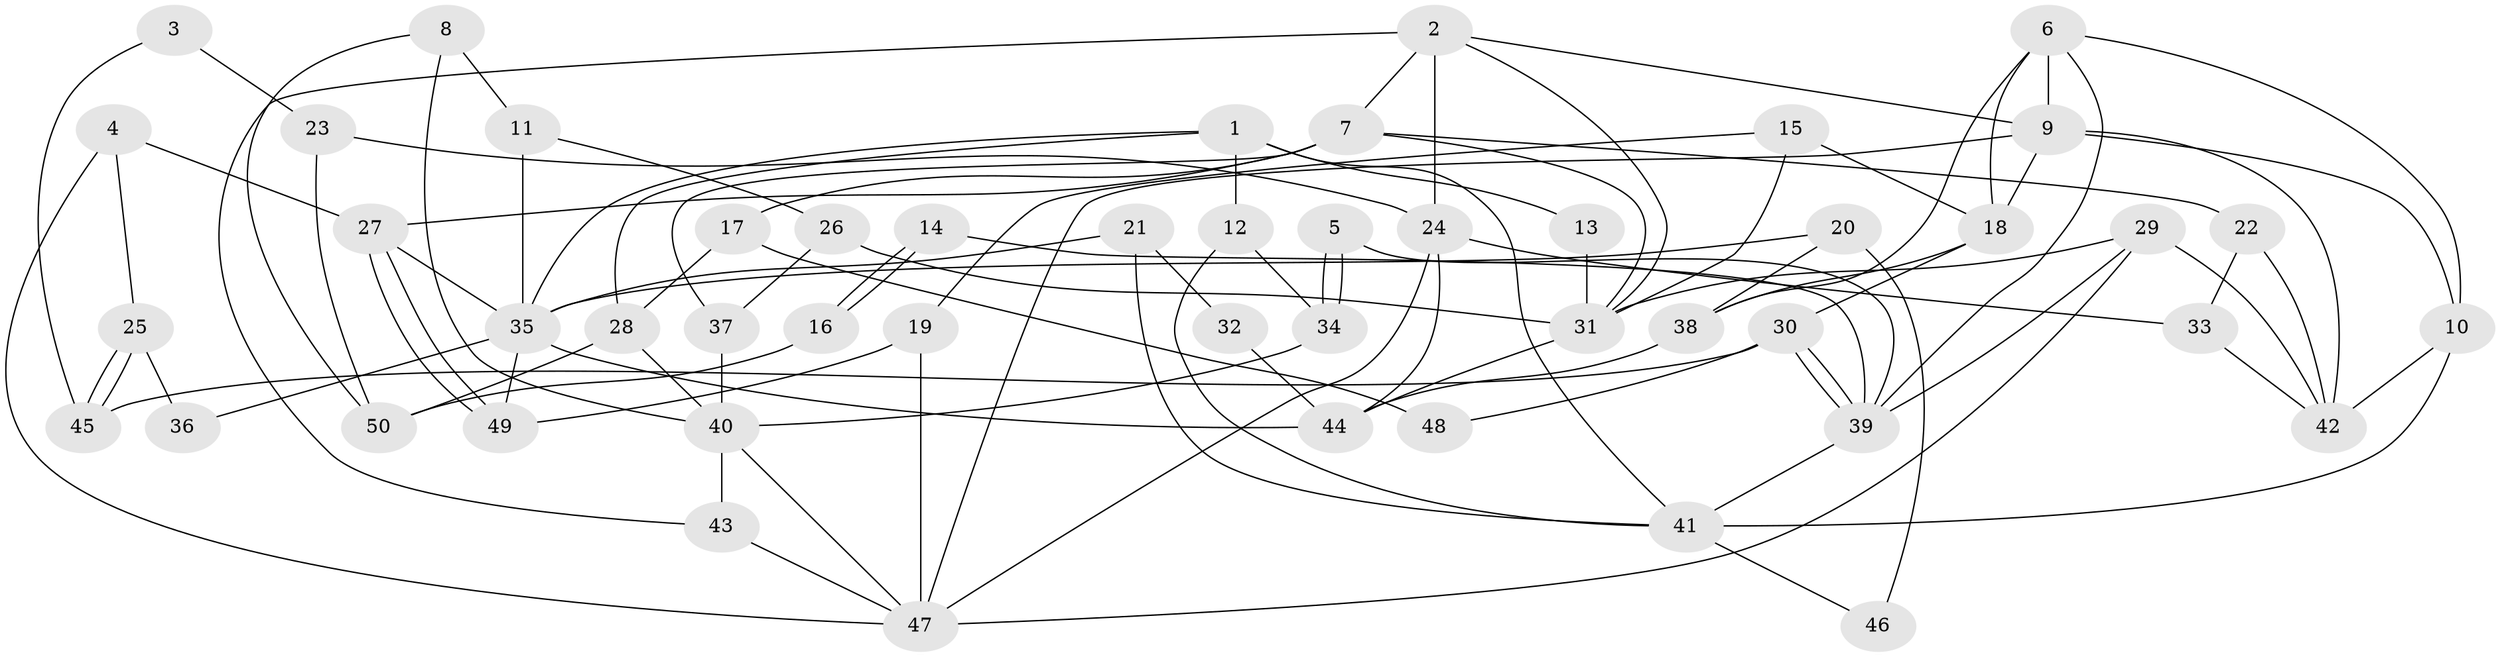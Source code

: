 // coarse degree distribution, {3: 0.37142857142857144, 5: 0.17142857142857143, 4: 0.17142857142857143, 2: 0.11428571428571428, 9: 0.05714285714285714, 7: 0.02857142857142857, 6: 0.08571428571428572}
// Generated by graph-tools (version 1.1) at 2025/37/03/04/25 23:37:02]
// undirected, 50 vertices, 100 edges
graph export_dot {
  node [color=gray90,style=filled];
  1;
  2;
  3;
  4;
  5;
  6;
  7;
  8;
  9;
  10;
  11;
  12;
  13;
  14;
  15;
  16;
  17;
  18;
  19;
  20;
  21;
  22;
  23;
  24;
  25;
  26;
  27;
  28;
  29;
  30;
  31;
  32;
  33;
  34;
  35;
  36;
  37;
  38;
  39;
  40;
  41;
  42;
  43;
  44;
  45;
  46;
  47;
  48;
  49;
  50;
  1 -- 35;
  1 -- 12;
  1 -- 13;
  1 -- 28;
  1 -- 41;
  2 -- 24;
  2 -- 31;
  2 -- 7;
  2 -- 9;
  2 -- 43;
  3 -- 45;
  3 -- 23;
  4 -- 27;
  4 -- 47;
  4 -- 25;
  5 -- 39;
  5 -- 34;
  5 -- 34;
  6 -- 39;
  6 -- 18;
  6 -- 9;
  6 -- 10;
  6 -- 38;
  7 -- 31;
  7 -- 17;
  7 -- 22;
  7 -- 27;
  7 -- 37;
  8 -- 11;
  8 -- 40;
  8 -- 50;
  9 -- 10;
  9 -- 18;
  9 -- 42;
  9 -- 47;
  10 -- 41;
  10 -- 42;
  11 -- 35;
  11 -- 26;
  12 -- 41;
  12 -- 34;
  13 -- 31;
  14 -- 39;
  14 -- 16;
  14 -- 16;
  15 -- 31;
  15 -- 18;
  15 -- 19;
  16 -- 50;
  17 -- 28;
  17 -- 48;
  18 -- 38;
  18 -- 30;
  19 -- 47;
  19 -- 49;
  20 -- 38;
  20 -- 35;
  20 -- 46;
  21 -- 41;
  21 -- 35;
  21 -- 32;
  22 -- 42;
  22 -- 33;
  23 -- 24;
  23 -- 50;
  24 -- 47;
  24 -- 33;
  24 -- 44;
  25 -- 45;
  25 -- 45;
  25 -- 36;
  26 -- 37;
  26 -- 31;
  27 -- 49;
  27 -- 49;
  27 -- 35;
  28 -- 40;
  28 -- 50;
  29 -- 42;
  29 -- 39;
  29 -- 31;
  29 -- 47;
  30 -- 39;
  30 -- 39;
  30 -- 45;
  30 -- 48;
  31 -- 44;
  32 -- 44;
  33 -- 42;
  34 -- 40;
  35 -- 49;
  35 -- 36;
  35 -- 44;
  37 -- 40;
  38 -- 44;
  39 -- 41;
  40 -- 43;
  40 -- 47;
  41 -- 46;
  43 -- 47;
}
